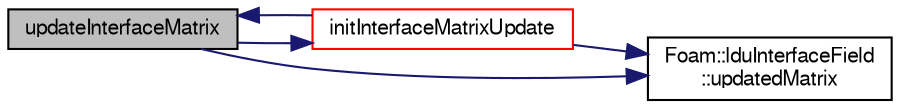 digraph "updateInterfaceMatrix"
{
  bgcolor="transparent";
  edge [fontname="FreeSans",fontsize="10",labelfontname="FreeSans",labelfontsize="10"];
  node [fontname="FreeSans",fontsize="10",shape=record];
  rankdir="LR";
  Node446 [label="updateInterfaceMatrix",height=0.2,width=0.4,color="black", fillcolor="grey75", style="filled", fontcolor="black"];
  Node446 -> Node447 [color="midnightblue",fontsize="10",style="solid",fontname="FreeSans"];
  Node447 [label="initInterfaceMatrixUpdate",height=0.2,width=0.4,color="red",URL="$a22038.html#a4aa231b00ad3efb2f5543ec242689eb2",tooltip="Initialise neighbour matrix update. "];
  Node447 -> Node491 [color="midnightblue",fontsize="10",style="solid",fontname="FreeSans"];
  Node491 [label="Foam::lduInterfaceField\l::updatedMatrix",height=0.2,width=0.4,color="black",URL="$a26870.html#afe936c8ecb023df2a02ce52444387948",tooltip="Whether matrix has been updated. "];
  Node447 -> Node446 [color="midnightblue",fontsize="10",style="solid",fontname="FreeSans"];
  Node446 -> Node491 [color="midnightblue",fontsize="10",style="solid",fontname="FreeSans"];
}
